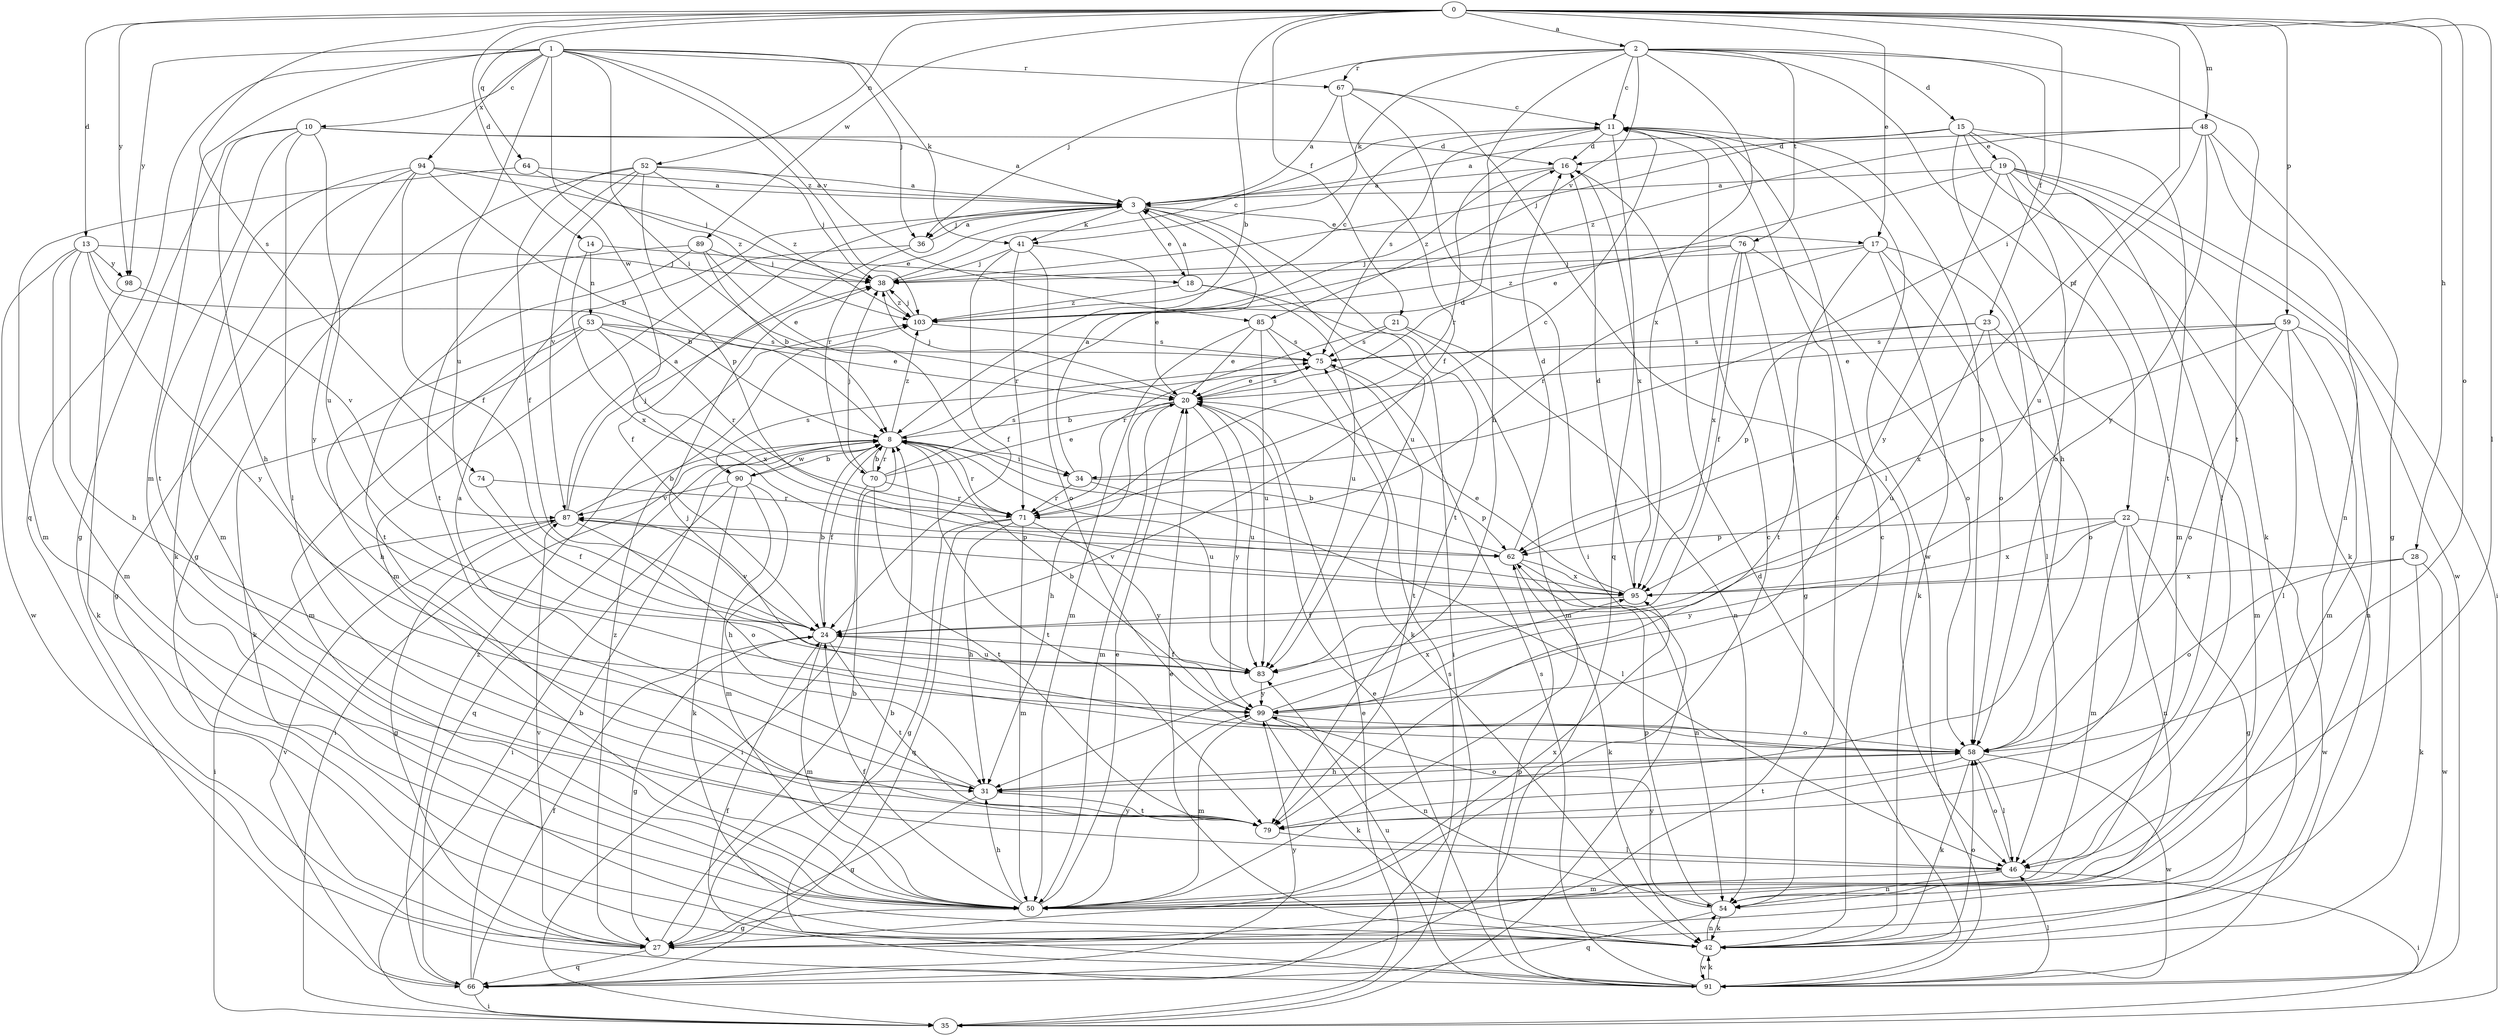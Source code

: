 strict digraph  {
0;
1;
2;
3;
8;
10;
11;
13;
14;
15;
16;
17;
18;
19;
20;
21;
22;
23;
24;
27;
28;
31;
34;
35;
36;
38;
41;
42;
46;
48;
50;
52;
53;
54;
58;
59;
62;
64;
66;
67;
70;
71;
74;
75;
76;
79;
83;
85;
87;
89;
90;
91;
94;
95;
98;
99;
103;
0 -> 2  [label=a];
0 -> 8  [label=b];
0 -> 13  [label=d];
0 -> 14  [label=d];
0 -> 17  [label=e];
0 -> 21  [label=f];
0 -> 28  [label=h];
0 -> 34  [label=i];
0 -> 46  [label=l];
0 -> 48  [label=m];
0 -> 52  [label=n];
0 -> 58  [label=o];
0 -> 59  [label=p];
0 -> 62  [label=p];
0 -> 64  [label=q];
0 -> 74  [label=s];
0 -> 89  [label=w];
0 -> 98  [label=y];
1 -> 10  [label=c];
1 -> 34  [label=i];
1 -> 36  [label=j];
1 -> 41  [label=k];
1 -> 50  [label=m];
1 -> 66  [label=q];
1 -> 67  [label=r];
1 -> 83  [label=u];
1 -> 85  [label=v];
1 -> 90  [label=w];
1 -> 94  [label=x];
1 -> 98  [label=y];
1 -> 103  [label=z];
2 -> 11  [label=c];
2 -> 15  [label=d];
2 -> 22  [label=f];
2 -> 23  [label=f];
2 -> 31  [label=h];
2 -> 36  [label=j];
2 -> 41  [label=k];
2 -> 67  [label=r];
2 -> 76  [label=t];
2 -> 79  [label=t];
2 -> 85  [label=v];
2 -> 95  [label=x];
3 -> 17  [label=e];
3 -> 18  [label=e];
3 -> 36  [label=j];
3 -> 41  [label=k];
3 -> 70  [label=r];
3 -> 79  [label=t];
3 -> 83  [label=u];
8 -> 16  [label=d];
8 -> 24  [label=f];
8 -> 34  [label=i];
8 -> 35  [label=i];
8 -> 66  [label=q];
8 -> 70  [label=r];
8 -> 71  [label=r];
8 -> 79  [label=t];
8 -> 83  [label=u];
8 -> 90  [label=w];
8 -> 103  [label=z];
10 -> 3  [label=a];
10 -> 16  [label=d];
10 -> 27  [label=g];
10 -> 31  [label=h];
10 -> 46  [label=l];
10 -> 79  [label=t];
10 -> 83  [label=u];
11 -> 16  [label=d];
11 -> 58  [label=o];
11 -> 66  [label=q];
11 -> 71  [label=r];
11 -> 75  [label=s];
11 -> 91  [label=w];
13 -> 8  [label=b];
13 -> 31  [label=h];
13 -> 38  [label=j];
13 -> 50  [label=m];
13 -> 91  [label=w];
13 -> 98  [label=y];
13 -> 99  [label=y];
14 -> 18  [label=e];
14 -> 53  [label=n];
14 -> 95  [label=x];
15 -> 3  [label=a];
15 -> 19  [label=e];
15 -> 31  [label=h];
15 -> 38  [label=j];
15 -> 42  [label=k];
15 -> 46  [label=l];
15 -> 79  [label=t];
16 -> 3  [label=a];
16 -> 95  [label=x];
16 -> 103  [label=z];
17 -> 38  [label=j];
17 -> 42  [label=k];
17 -> 46  [label=l];
17 -> 58  [label=o];
17 -> 71  [label=r];
17 -> 79  [label=t];
18 -> 3  [label=a];
18 -> 35  [label=i];
18 -> 83  [label=u];
18 -> 103  [label=z];
19 -> 3  [label=a];
19 -> 20  [label=e];
19 -> 35  [label=i];
19 -> 42  [label=k];
19 -> 50  [label=m];
19 -> 58  [label=o];
19 -> 91  [label=w];
19 -> 99  [label=y];
20 -> 8  [label=b];
20 -> 31  [label=h];
20 -> 38  [label=j];
20 -> 50  [label=m];
20 -> 75  [label=s];
20 -> 83  [label=u];
20 -> 99  [label=y];
21 -> 50  [label=m];
21 -> 54  [label=n];
21 -> 71  [label=r];
21 -> 75  [label=s];
22 -> 27  [label=g];
22 -> 50  [label=m];
22 -> 54  [label=n];
22 -> 62  [label=p];
22 -> 91  [label=w];
22 -> 95  [label=x];
22 -> 99  [label=y];
23 -> 50  [label=m];
23 -> 58  [label=o];
23 -> 62  [label=p];
23 -> 75  [label=s];
23 -> 83  [label=u];
24 -> 8  [label=b];
24 -> 27  [label=g];
24 -> 50  [label=m];
24 -> 79  [label=t];
24 -> 83  [label=u];
24 -> 87  [label=v];
27 -> 8  [label=b];
27 -> 11  [label=c];
27 -> 66  [label=q];
27 -> 87  [label=v];
27 -> 103  [label=z];
28 -> 42  [label=k];
28 -> 58  [label=o];
28 -> 91  [label=w];
28 -> 95  [label=x];
31 -> 3  [label=a];
31 -> 27  [label=g];
31 -> 58  [label=o];
31 -> 79  [label=t];
34 -> 3  [label=a];
34 -> 46  [label=l];
34 -> 62  [label=p];
34 -> 71  [label=r];
35 -> 20  [label=e];
36 -> 3  [label=a];
36 -> 24  [label=f];
36 -> 50  [label=m];
38 -> 11  [label=c];
38 -> 103  [label=z];
41 -> 20  [label=e];
41 -> 24  [label=f];
41 -> 38  [label=j];
41 -> 58  [label=o];
41 -> 71  [label=r];
42 -> 11  [label=c];
42 -> 20  [label=e];
42 -> 54  [label=n];
42 -> 58  [label=o];
42 -> 91  [label=w];
46 -> 35  [label=i];
46 -> 50  [label=m];
46 -> 54  [label=n];
46 -> 58  [label=o];
48 -> 16  [label=d];
48 -> 27  [label=g];
48 -> 54  [label=n];
48 -> 83  [label=u];
48 -> 99  [label=y];
48 -> 103  [label=z];
50 -> 20  [label=e];
50 -> 24  [label=f];
50 -> 27  [label=g];
50 -> 31  [label=h];
50 -> 95  [label=x];
50 -> 99  [label=y];
52 -> 3  [label=a];
52 -> 24  [label=f];
52 -> 27  [label=g];
52 -> 38  [label=j];
52 -> 62  [label=p];
52 -> 79  [label=t];
52 -> 87  [label=v];
52 -> 103  [label=z];
53 -> 20  [label=e];
53 -> 31  [label=h];
53 -> 42  [label=k];
53 -> 50  [label=m];
53 -> 71  [label=r];
53 -> 75  [label=s];
53 -> 95  [label=x];
54 -> 11  [label=c];
54 -> 42  [label=k];
54 -> 62  [label=p];
54 -> 66  [label=q];
54 -> 99  [label=y];
58 -> 31  [label=h];
58 -> 38  [label=j];
58 -> 42  [label=k];
58 -> 46  [label=l];
58 -> 79  [label=t];
58 -> 91  [label=w];
59 -> 20  [label=e];
59 -> 46  [label=l];
59 -> 50  [label=m];
59 -> 54  [label=n];
59 -> 58  [label=o];
59 -> 75  [label=s];
59 -> 95  [label=x];
62 -> 8  [label=b];
62 -> 16  [label=d];
62 -> 42  [label=k];
62 -> 54  [label=n];
62 -> 95  [label=x];
64 -> 3  [label=a];
64 -> 50  [label=m];
64 -> 103  [label=z];
66 -> 8  [label=b];
66 -> 24  [label=f];
66 -> 35  [label=i];
66 -> 75  [label=s];
66 -> 87  [label=v];
66 -> 99  [label=y];
66 -> 103  [label=z];
67 -> 3  [label=a];
67 -> 11  [label=c];
67 -> 24  [label=f];
67 -> 35  [label=i];
67 -> 46  [label=l];
70 -> 8  [label=b];
70 -> 20  [label=e];
70 -> 35  [label=i];
70 -> 38  [label=j];
70 -> 71  [label=r];
70 -> 75  [label=s];
70 -> 79  [label=t];
71 -> 11  [label=c];
71 -> 27  [label=g];
71 -> 31  [label=h];
71 -> 50  [label=m];
71 -> 66  [label=q];
71 -> 99  [label=y];
74 -> 24  [label=f];
74 -> 71  [label=r];
75 -> 20  [label=e];
75 -> 79  [label=t];
76 -> 24  [label=f];
76 -> 27  [label=g];
76 -> 38  [label=j];
76 -> 58  [label=o];
76 -> 95  [label=x];
76 -> 103  [label=z];
79 -> 46  [label=l];
83 -> 24  [label=f];
83 -> 99  [label=y];
85 -> 20  [label=e];
85 -> 42  [label=k];
85 -> 50  [label=m];
85 -> 75  [label=s];
85 -> 83  [label=u];
87 -> 3  [label=a];
87 -> 8  [label=b];
87 -> 27  [label=g];
87 -> 35  [label=i];
87 -> 38  [label=j];
87 -> 58  [label=o];
87 -> 62  [label=p];
89 -> 8  [label=b];
89 -> 20  [label=e];
89 -> 27  [label=g];
89 -> 38  [label=j];
89 -> 79  [label=t];
90 -> 8  [label=b];
90 -> 31  [label=h];
90 -> 35  [label=i];
90 -> 42  [label=k];
90 -> 50  [label=m];
90 -> 75  [label=s];
90 -> 87  [label=v];
91 -> 8  [label=b];
91 -> 16  [label=d];
91 -> 20  [label=e];
91 -> 24  [label=f];
91 -> 42  [label=k];
91 -> 46  [label=l];
91 -> 62  [label=p];
91 -> 75  [label=s];
91 -> 83  [label=u];
94 -> 3  [label=a];
94 -> 8  [label=b];
94 -> 24  [label=f];
94 -> 38  [label=j];
94 -> 42  [label=k];
94 -> 50  [label=m];
94 -> 99  [label=y];
95 -> 16  [label=d];
95 -> 20  [label=e];
95 -> 24  [label=f];
95 -> 87  [label=v];
98 -> 42  [label=k];
98 -> 87  [label=v];
99 -> 8  [label=b];
99 -> 42  [label=k];
99 -> 50  [label=m];
99 -> 54  [label=n];
99 -> 58  [label=o];
99 -> 95  [label=x];
103 -> 11  [label=c];
103 -> 38  [label=j];
103 -> 75  [label=s];
}
